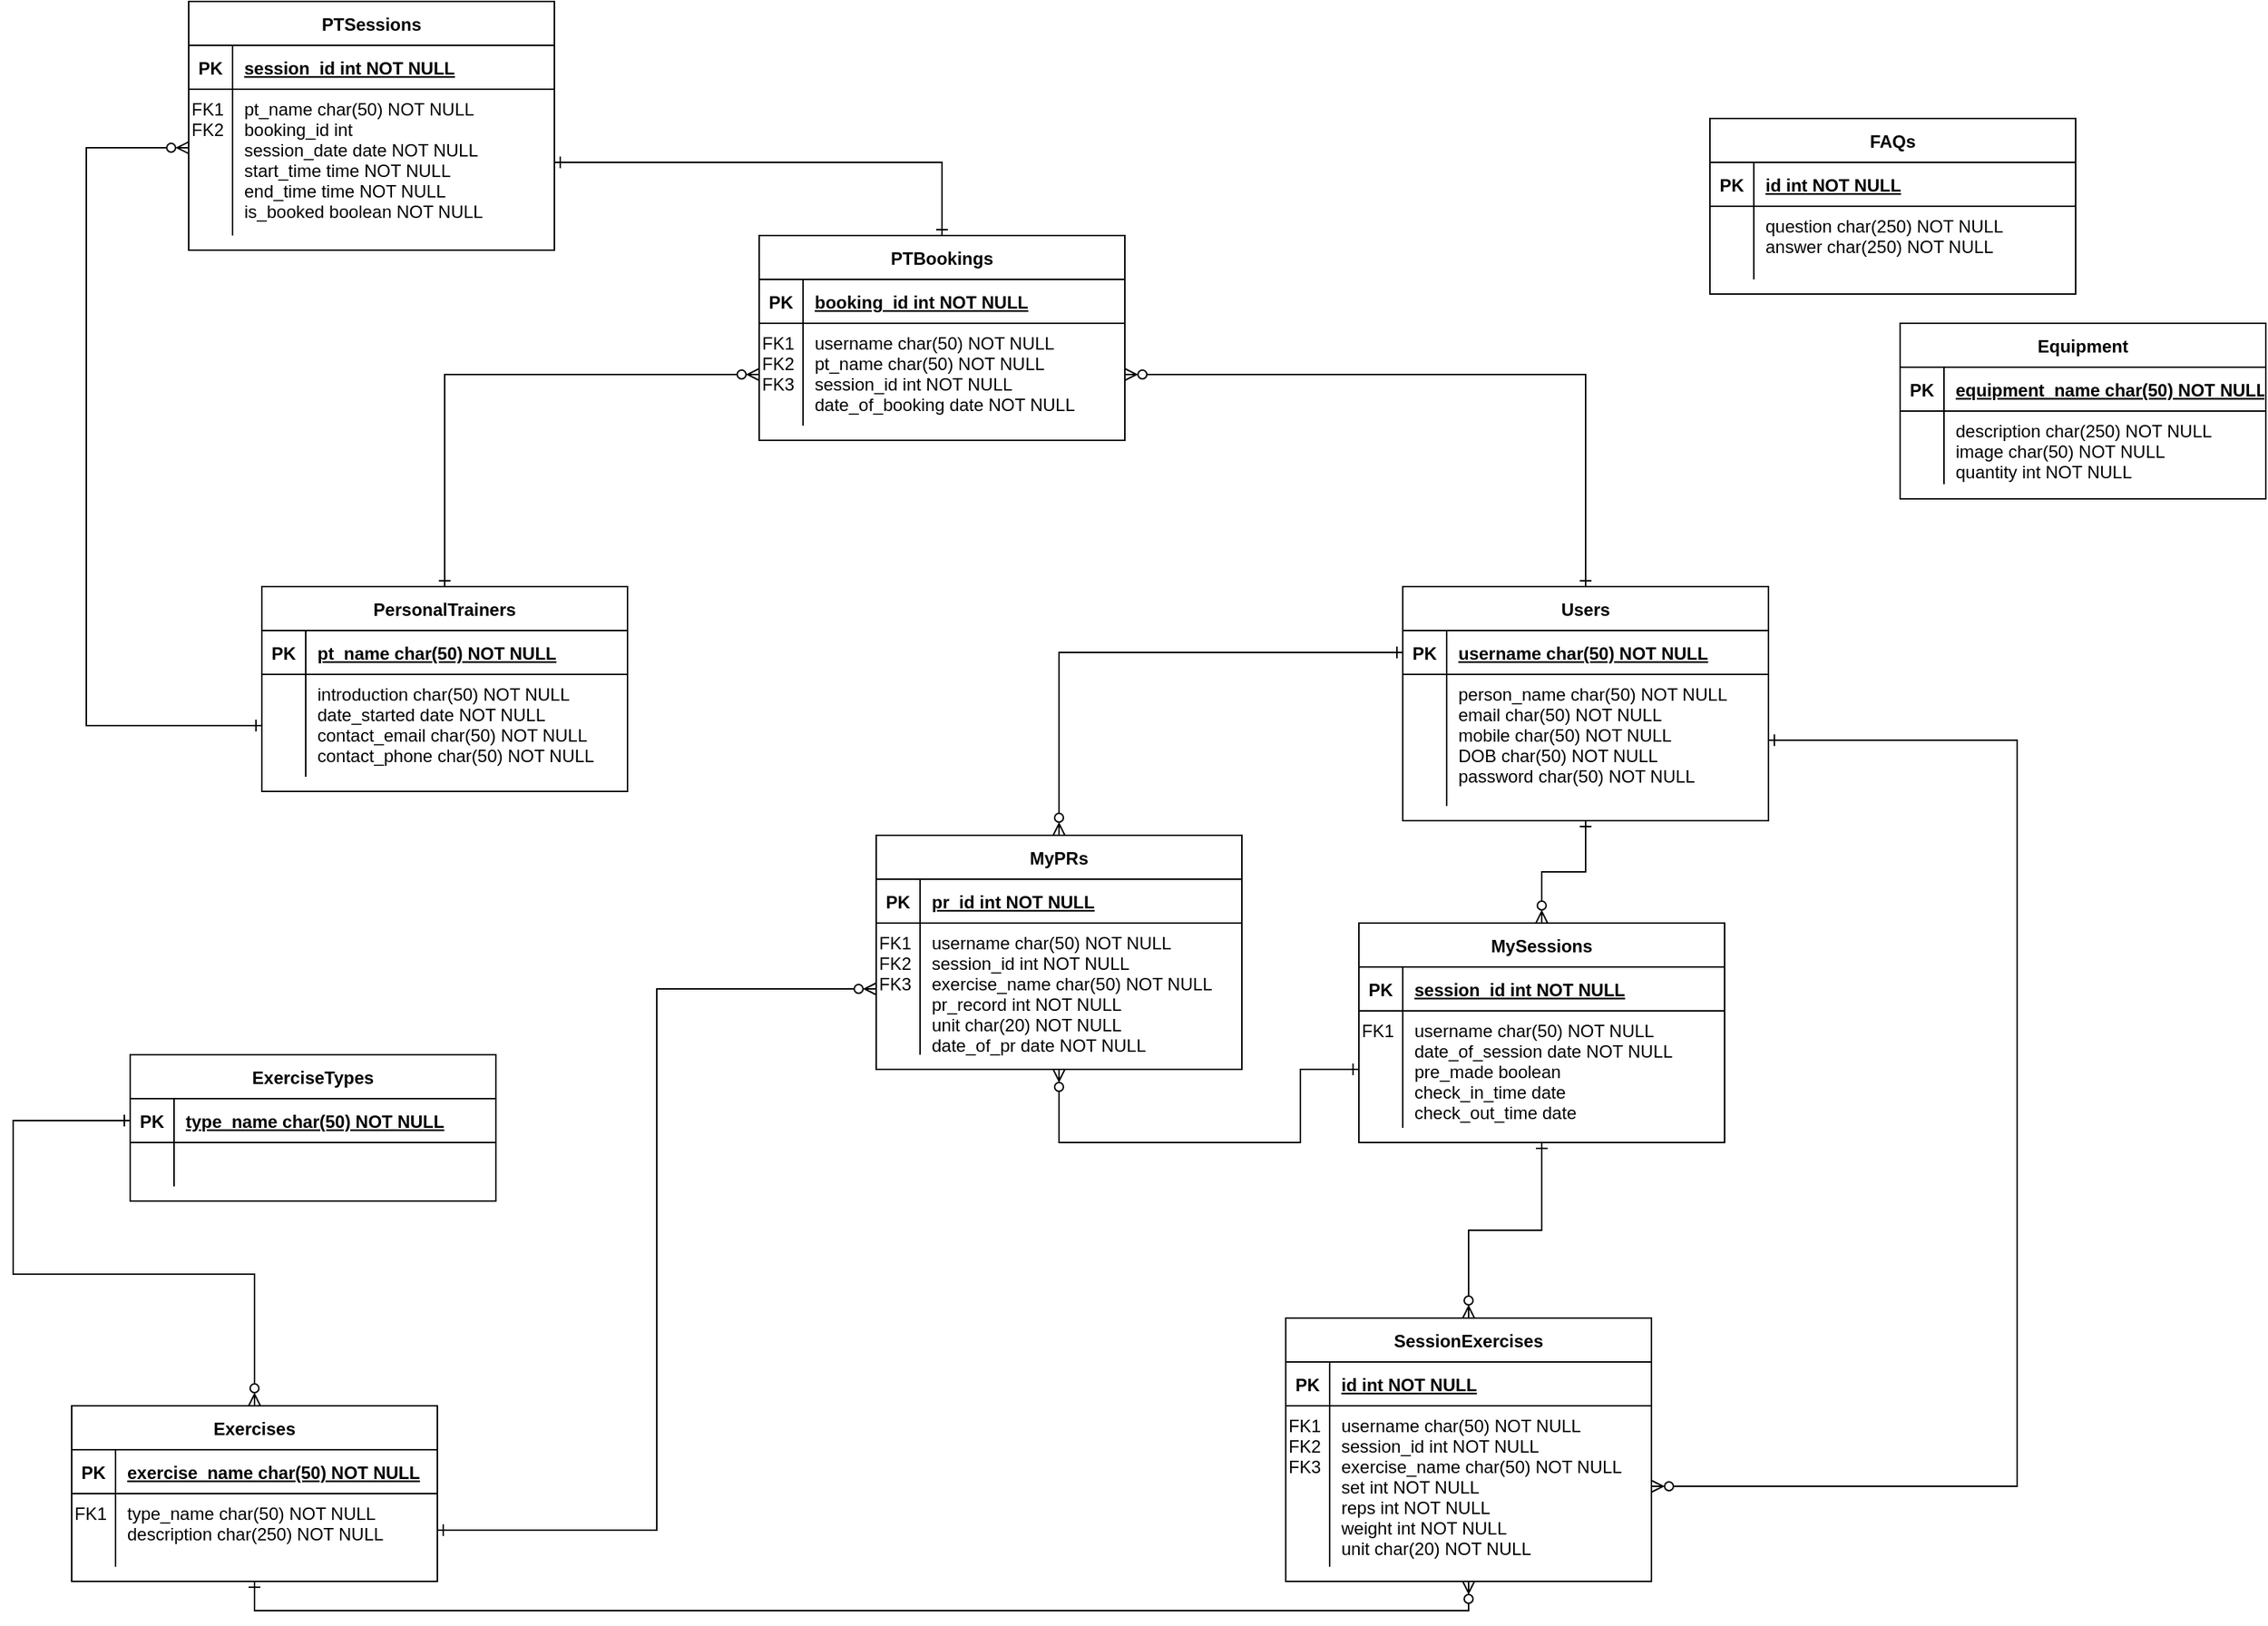 <mxfile version="26.0.5">
  <diagram id="R2lEEEUBdFMjLlhIrx00" name="Page-1">
    <mxGraphModel grid="1" page="1" gridSize="10" guides="1" tooltips="1" connect="1" arrows="1" fold="1" pageScale="1" pageWidth="850" pageHeight="1100" math="0" shadow="0" extFonts="Permanent Marker^https://fonts.googleapis.com/css?family=Permanent+Marker">
      <root>
        <mxCell id="0" />
        <mxCell id="1" parent="0" />
        <mxCell id="zjbEzwVxFKIBwIKn7iNR-12" style="edgeStyle=orthogonalEdgeStyle;rounded=0;orthogonalLoop=1;jettySize=auto;html=1;exitX=0.5;exitY=1;exitDx=0;exitDy=0;entryX=0.5;entryY=0;entryDx=0;entryDy=0;endArrow=ERzeroToMany;endFill=0;startArrow=ERone;startFill=0;" edge="1" parent="1" source="13KiY7-zO2xe9Bzda79Y-1" target="CzB2Bze7UuoLKR-E5kyX-8">
          <mxGeometry relative="1" as="geometry" />
        </mxCell>
        <mxCell id="zjbEzwVxFKIBwIKn7iNR-15" style="edgeStyle=orthogonalEdgeStyle;rounded=0;orthogonalLoop=1;jettySize=auto;html=1;exitX=0.5;exitY=0;exitDx=0;exitDy=0;entryX=1;entryY=0.5;entryDx=0;entryDy=0;endArrow=ERzeroToMany;endFill=0;startArrow=ERone;startFill=0;" edge="1" parent="1" source="13KiY7-zO2xe9Bzda79Y-1" target="CzB2Bze7UuoLKR-E5kyX-40">
          <mxGeometry relative="1" as="geometry" />
        </mxCell>
        <mxCell id="Qn2GkJ-0mZil_iH--iCT-11" style="edgeStyle=orthogonalEdgeStyle;rounded=0;orthogonalLoop=1;jettySize=auto;html=1;exitX=1;exitY=0.5;exitDx=0;exitDy=0;entryX=1;entryY=0.5;entryDx=0;entryDy=0;startArrow=ERone;startFill=0;endArrow=ERzeroToMany;endFill=0;" edge="1" parent="1" source="13KiY7-zO2xe9Bzda79Y-5" target="CzB2Bze7UuoLKR-E5kyX-19">
          <mxGeometry relative="1" as="geometry">
            <Array as="points">
              <mxPoint x="730" y="105" />
              <mxPoint x="730" y="615" />
            </Array>
          </mxGeometry>
        </mxCell>
        <mxCell id="13KiY7-zO2xe9Bzda79Y-1" value="Users" style="shape=table;startSize=30;container=1;collapsible=1;childLayout=tableLayout;fixedRows=1;rowLines=0;fontStyle=1;align=center;resizeLast=1;" vertex="1" parent="1">
          <mxGeometry x="310" width="250" height="160" as="geometry" />
        </mxCell>
        <mxCell id="13KiY7-zO2xe9Bzda79Y-2" value="" style="shape=partialRectangle;collapsible=0;dropTarget=0;pointerEvents=0;fillColor=none;points=[[0,0.5],[1,0.5]];portConstraint=eastwest;top=0;left=0;right=0;bottom=1;" vertex="1" parent="13KiY7-zO2xe9Bzda79Y-1">
          <mxGeometry y="30" width="250" height="30" as="geometry" />
        </mxCell>
        <mxCell id="13KiY7-zO2xe9Bzda79Y-3" value="PK" style="shape=partialRectangle;overflow=hidden;connectable=0;fillColor=none;top=0;left=0;bottom=0;right=0;fontStyle=1;" vertex="1" parent="13KiY7-zO2xe9Bzda79Y-2">
          <mxGeometry width="30" height="30" as="geometry">
            <mxRectangle width="30" height="30" as="alternateBounds" />
          </mxGeometry>
        </mxCell>
        <mxCell id="13KiY7-zO2xe9Bzda79Y-4" value="username char(50) NOT NULL" style="shape=partialRectangle;overflow=hidden;connectable=0;fillColor=none;top=0;left=0;bottom=0;right=0;align=left;spacingLeft=6;fontStyle=5;" vertex="1" parent="13KiY7-zO2xe9Bzda79Y-2">
          <mxGeometry x="30" width="220" height="30" as="geometry">
            <mxRectangle width="220" height="30" as="alternateBounds" />
          </mxGeometry>
        </mxCell>
        <mxCell id="13KiY7-zO2xe9Bzda79Y-5" value="" style="shape=partialRectangle;collapsible=0;dropTarget=0;pointerEvents=0;fillColor=none;points=[[0,0.5],[1,0.5]];portConstraint=eastwest;top=0;left=0;right=0;bottom=0;align=right;labelPosition=left;verticalLabelPosition=top;verticalAlign=bottom;textDirection=ltr;" vertex="1" parent="13KiY7-zO2xe9Bzda79Y-1">
          <mxGeometry y="60" width="250" height="90" as="geometry" />
        </mxCell>
        <mxCell id="13KiY7-zO2xe9Bzda79Y-6" value="" style="shape=partialRectangle;overflow=hidden;connectable=0;fillColor=none;top=0;left=0;bottom=0;right=0;" vertex="1" parent="13KiY7-zO2xe9Bzda79Y-5">
          <mxGeometry width="30" height="90" as="geometry">
            <mxRectangle width="30" height="90" as="alternateBounds" />
          </mxGeometry>
        </mxCell>
        <mxCell id="13KiY7-zO2xe9Bzda79Y-7" value="person_name char(50) NOT NULL&#xa;email char(50) NOT NULL&#xa;mobile char(50) NOT NULL&#xa;DOB char(50) NOT NULL&#xa;password char(50) NOT NULL" style="shape=partialRectangle;overflow=hidden;connectable=0;fillColor=none;top=0;left=0;bottom=0;right=0;align=left;spacingLeft=6;verticalAlign=top;" vertex="1" parent="13KiY7-zO2xe9Bzda79Y-5">
          <mxGeometry x="30" width="220" height="90" as="geometry">
            <mxRectangle width="220" height="90" as="alternateBounds" />
          </mxGeometry>
        </mxCell>
        <mxCell id="13KiY7-zO2xe9Bzda79Y-8" value="Equipment" style="shape=table;startSize=30;container=1;collapsible=1;childLayout=tableLayout;fixedRows=1;rowLines=0;fontStyle=1;align=center;resizeLast=1;" vertex="1" parent="1">
          <mxGeometry x="650" y="-180" width="250" height="120" as="geometry" />
        </mxCell>
        <mxCell id="13KiY7-zO2xe9Bzda79Y-9" value="" style="shape=partialRectangle;collapsible=0;dropTarget=0;pointerEvents=0;fillColor=none;points=[[0,0.5],[1,0.5]];portConstraint=eastwest;top=0;left=0;right=0;bottom=1;" vertex="1" parent="13KiY7-zO2xe9Bzda79Y-8">
          <mxGeometry y="30" width="250" height="30" as="geometry" />
        </mxCell>
        <mxCell id="13KiY7-zO2xe9Bzda79Y-10" value="PK" style="shape=partialRectangle;overflow=hidden;connectable=0;fillColor=none;top=0;left=0;bottom=0;right=0;fontStyle=1;" vertex="1" parent="13KiY7-zO2xe9Bzda79Y-9">
          <mxGeometry width="30" height="30" as="geometry">
            <mxRectangle width="30" height="30" as="alternateBounds" />
          </mxGeometry>
        </mxCell>
        <mxCell id="13KiY7-zO2xe9Bzda79Y-11" value="equipment_name char(50) NOT NULL" style="shape=partialRectangle;overflow=hidden;connectable=0;fillColor=none;top=0;left=0;bottom=0;right=0;align=left;spacingLeft=6;fontStyle=5;" vertex="1" parent="13KiY7-zO2xe9Bzda79Y-9">
          <mxGeometry x="30" width="220" height="30" as="geometry">
            <mxRectangle width="220" height="30" as="alternateBounds" />
          </mxGeometry>
        </mxCell>
        <mxCell id="13KiY7-zO2xe9Bzda79Y-12" value="" style="shape=partialRectangle;collapsible=0;dropTarget=0;pointerEvents=0;fillColor=none;points=[[0,0.5],[1,0.5]];portConstraint=eastwest;top=0;left=0;right=0;bottom=0;align=right;labelPosition=left;verticalLabelPosition=top;verticalAlign=bottom;textDirection=ltr;" vertex="1" parent="13KiY7-zO2xe9Bzda79Y-8">
          <mxGeometry y="60" width="250" height="50" as="geometry" />
        </mxCell>
        <mxCell id="13KiY7-zO2xe9Bzda79Y-13" value="" style="shape=partialRectangle;overflow=hidden;connectable=0;fillColor=none;top=0;left=0;bottom=0;right=0;" vertex="1" parent="13KiY7-zO2xe9Bzda79Y-12">
          <mxGeometry width="30" height="50" as="geometry">
            <mxRectangle width="30" height="50" as="alternateBounds" />
          </mxGeometry>
        </mxCell>
        <mxCell id="13KiY7-zO2xe9Bzda79Y-14" value="description char(250) NOT NULL&#xa;image char(50) NOT NULL&#xa;quantity int NOT NULL" style="shape=partialRectangle;overflow=hidden;connectable=0;fillColor=none;top=0;left=0;bottom=0;right=0;align=left;spacingLeft=6;verticalAlign=top;" vertex="1" parent="13KiY7-zO2xe9Bzda79Y-12">
          <mxGeometry x="30" width="220" height="50" as="geometry">
            <mxRectangle width="220" height="50" as="alternateBounds" />
          </mxGeometry>
        </mxCell>
        <mxCell id="zjbEzwVxFKIBwIKn7iNR-16" style="edgeStyle=orthogonalEdgeStyle;rounded=0;orthogonalLoop=1;jettySize=auto;html=1;exitX=0.5;exitY=0;exitDx=0;exitDy=0;entryX=0;entryY=0.5;entryDx=0;entryDy=0;endArrow=ERzeroToMany;endFill=0;startArrow=ERone;startFill=0;" edge="1" parent="1" source="13KiY7-zO2xe9Bzda79Y-15" target="CzB2Bze7UuoLKR-E5kyX-40">
          <mxGeometry relative="1" as="geometry" />
        </mxCell>
        <mxCell id="13KiY7-zO2xe9Bzda79Y-15" value="PersonalTrainers" style="shape=table;startSize=30;container=1;collapsible=1;childLayout=tableLayout;fixedRows=1;rowLines=0;fontStyle=1;align=center;resizeLast=1;" vertex="1" parent="1">
          <mxGeometry x="-470" width="250" height="140" as="geometry" />
        </mxCell>
        <mxCell id="13KiY7-zO2xe9Bzda79Y-16" value="" style="shape=partialRectangle;collapsible=0;dropTarget=0;pointerEvents=0;fillColor=none;points=[[0,0.5],[1,0.5]];portConstraint=eastwest;top=0;left=0;right=0;bottom=1;" vertex="1" parent="13KiY7-zO2xe9Bzda79Y-15">
          <mxGeometry y="30" width="250" height="30" as="geometry" />
        </mxCell>
        <mxCell id="13KiY7-zO2xe9Bzda79Y-17" value="PK" style="shape=partialRectangle;overflow=hidden;connectable=0;fillColor=none;top=0;left=0;bottom=0;right=0;fontStyle=1;" vertex="1" parent="13KiY7-zO2xe9Bzda79Y-16">
          <mxGeometry width="30" height="30" as="geometry">
            <mxRectangle width="30" height="30" as="alternateBounds" />
          </mxGeometry>
        </mxCell>
        <mxCell id="13KiY7-zO2xe9Bzda79Y-18" value="pt_name char(50) NOT NULL" style="shape=partialRectangle;overflow=hidden;connectable=0;fillColor=none;top=0;left=0;bottom=0;right=0;align=left;spacingLeft=6;fontStyle=5;" vertex="1" parent="13KiY7-zO2xe9Bzda79Y-16">
          <mxGeometry x="30" width="220" height="30" as="geometry">
            <mxRectangle width="220" height="30" as="alternateBounds" />
          </mxGeometry>
        </mxCell>
        <mxCell id="13KiY7-zO2xe9Bzda79Y-19" value="" style="shape=partialRectangle;collapsible=0;dropTarget=0;pointerEvents=0;fillColor=none;points=[[0,0.5],[1,0.5]];portConstraint=eastwest;top=0;left=0;right=0;bottom=0;align=right;labelPosition=left;verticalLabelPosition=top;verticalAlign=bottom;textDirection=ltr;" vertex="1" parent="13KiY7-zO2xe9Bzda79Y-15">
          <mxGeometry y="60" width="250" height="70" as="geometry" />
        </mxCell>
        <mxCell id="13KiY7-zO2xe9Bzda79Y-20" value="" style="shape=partialRectangle;overflow=hidden;connectable=0;fillColor=none;top=0;left=0;bottom=0;right=0;" vertex="1" parent="13KiY7-zO2xe9Bzda79Y-19">
          <mxGeometry width="30" height="70" as="geometry">
            <mxRectangle width="30" height="70" as="alternateBounds" />
          </mxGeometry>
        </mxCell>
        <mxCell id="13KiY7-zO2xe9Bzda79Y-21" value="introduction char(50) NOT NULL&#xa;date_started date NOT NULL&#xa;contact_email char(50) NOT NULL&#xa;contact_phone char(50) NOT NULL" style="shape=partialRectangle;overflow=hidden;connectable=0;fillColor=none;top=0;left=0;bottom=0;right=0;align=left;spacingLeft=6;verticalAlign=top;" vertex="1" parent="13KiY7-zO2xe9Bzda79Y-19">
          <mxGeometry x="30" width="220" height="70" as="geometry">
            <mxRectangle width="220" height="70" as="alternateBounds" />
          </mxGeometry>
        </mxCell>
        <mxCell id="CzB2Bze7UuoLKR-E5kyX-1" value="MyPRs" style="shape=table;startSize=30;container=1;collapsible=1;childLayout=tableLayout;fixedRows=1;rowLines=0;fontStyle=1;align=center;resizeLast=1;" vertex="1" parent="1">
          <mxGeometry x="-50" y="170" width="250" height="160" as="geometry" />
        </mxCell>
        <mxCell id="CzB2Bze7UuoLKR-E5kyX-2" value="" style="shape=partialRectangle;collapsible=0;dropTarget=0;pointerEvents=0;fillColor=none;points=[[0,0.5],[1,0.5]];portConstraint=eastwest;top=0;left=0;right=0;bottom=1;" vertex="1" parent="CzB2Bze7UuoLKR-E5kyX-1">
          <mxGeometry y="30" width="250" height="30" as="geometry" />
        </mxCell>
        <mxCell id="CzB2Bze7UuoLKR-E5kyX-3" value="PK" style="shape=partialRectangle;overflow=hidden;connectable=0;fillColor=none;top=0;left=0;bottom=0;right=0;fontStyle=1;" vertex="1" parent="CzB2Bze7UuoLKR-E5kyX-2">
          <mxGeometry width="30" height="30" as="geometry">
            <mxRectangle width="30" height="30" as="alternateBounds" />
          </mxGeometry>
        </mxCell>
        <mxCell id="CzB2Bze7UuoLKR-E5kyX-4" value="pr_id int NOT NULL" style="shape=partialRectangle;overflow=hidden;connectable=0;fillColor=none;top=0;left=0;bottom=0;right=0;align=left;spacingLeft=6;fontStyle=5;" vertex="1" parent="CzB2Bze7UuoLKR-E5kyX-2">
          <mxGeometry x="30" width="220" height="30" as="geometry">
            <mxRectangle width="220" height="30" as="alternateBounds" />
          </mxGeometry>
        </mxCell>
        <mxCell id="CzB2Bze7UuoLKR-E5kyX-5" value="" style="shape=partialRectangle;collapsible=0;dropTarget=0;pointerEvents=0;fillColor=none;points=[[0,0.5],[1,0.5]];portConstraint=eastwest;top=0;left=0;right=0;bottom=0;align=right;labelPosition=left;verticalLabelPosition=top;verticalAlign=bottom;textDirection=ltr;" vertex="1" parent="CzB2Bze7UuoLKR-E5kyX-1">
          <mxGeometry y="60" width="250" height="90" as="geometry" />
        </mxCell>
        <mxCell id="CzB2Bze7UuoLKR-E5kyX-6" value="FK1&#xa;FK2&#xa;FK3" style="shape=partialRectangle;overflow=hidden;connectable=0;fillColor=none;top=0;left=0;bottom=0;right=0;verticalAlign=top;align=left;" vertex="1" parent="CzB2Bze7UuoLKR-E5kyX-5">
          <mxGeometry width="30" height="90" as="geometry">
            <mxRectangle width="30" height="90" as="alternateBounds" />
          </mxGeometry>
        </mxCell>
        <mxCell id="CzB2Bze7UuoLKR-E5kyX-7" value="username char(50) NOT NULL&#xa;session_id int NOT NULL&#xa;exercise_name char(50) NOT NULL&#xa;pr_record int NOT NULL&#xa;unit char(20) NOT NULL&#xa;date_of_pr date NOT NULL" style="shape=partialRectangle;overflow=hidden;connectable=0;fillColor=none;top=0;left=0;bottom=0;right=0;align=left;spacingLeft=6;verticalAlign=top;" vertex="1" parent="CzB2Bze7UuoLKR-E5kyX-5">
          <mxGeometry x="30" width="220" height="90" as="geometry">
            <mxRectangle width="220" height="90" as="alternateBounds" />
          </mxGeometry>
        </mxCell>
        <mxCell id="zjbEzwVxFKIBwIKn7iNR-13" style="edgeStyle=orthogonalEdgeStyle;rounded=0;orthogonalLoop=1;jettySize=auto;html=1;exitX=0.5;exitY=1;exitDx=0;exitDy=0;entryX=0.5;entryY=0;entryDx=0;entryDy=0;endArrow=ERzeroToMany;endFill=0;startArrow=ERone;startFill=0;" edge="1" parent="1" source="CzB2Bze7UuoLKR-E5kyX-8" target="CzB2Bze7UuoLKR-E5kyX-15">
          <mxGeometry relative="1" as="geometry" />
        </mxCell>
        <mxCell id="CzB2Bze7UuoLKR-E5kyX-8" value="MySessions" style="shape=table;startSize=30;container=1;collapsible=1;childLayout=tableLayout;fixedRows=1;rowLines=0;fontStyle=1;align=center;resizeLast=1;" vertex="1" parent="1">
          <mxGeometry x="280" y="230" width="250" height="150" as="geometry" />
        </mxCell>
        <mxCell id="CzB2Bze7UuoLKR-E5kyX-9" value="" style="shape=partialRectangle;collapsible=0;dropTarget=0;pointerEvents=0;fillColor=none;points=[[0,0.5],[1,0.5]];portConstraint=eastwest;top=0;left=0;right=0;bottom=1;" vertex="1" parent="CzB2Bze7UuoLKR-E5kyX-8">
          <mxGeometry y="30" width="250" height="30" as="geometry" />
        </mxCell>
        <mxCell id="CzB2Bze7UuoLKR-E5kyX-10" value="PK" style="shape=partialRectangle;overflow=hidden;connectable=0;fillColor=none;top=0;left=0;bottom=0;right=0;fontStyle=1;" vertex="1" parent="CzB2Bze7UuoLKR-E5kyX-9">
          <mxGeometry width="30" height="30" as="geometry">
            <mxRectangle width="30" height="30" as="alternateBounds" />
          </mxGeometry>
        </mxCell>
        <mxCell id="CzB2Bze7UuoLKR-E5kyX-11" value="session_id int NOT NULL" style="shape=partialRectangle;overflow=hidden;connectable=0;fillColor=none;top=0;left=0;bottom=0;right=0;align=left;spacingLeft=6;fontStyle=5;" vertex="1" parent="CzB2Bze7UuoLKR-E5kyX-9">
          <mxGeometry x="30" width="220" height="30" as="geometry">
            <mxRectangle width="220" height="30" as="alternateBounds" />
          </mxGeometry>
        </mxCell>
        <mxCell id="CzB2Bze7UuoLKR-E5kyX-12" value="" style="shape=partialRectangle;collapsible=0;dropTarget=0;pointerEvents=0;fillColor=none;points=[[0,0.5],[1,0.5]];portConstraint=eastwest;top=0;left=0;right=0;bottom=0;align=right;labelPosition=left;verticalLabelPosition=top;verticalAlign=bottom;textDirection=ltr;" vertex="1" parent="CzB2Bze7UuoLKR-E5kyX-8">
          <mxGeometry y="60" width="250" height="80" as="geometry" />
        </mxCell>
        <mxCell id="CzB2Bze7UuoLKR-E5kyX-13" value="FK1" style="shape=partialRectangle;overflow=hidden;connectable=0;fillColor=none;top=0;left=0;bottom=0;right=0;verticalAlign=top;align=left;" vertex="1" parent="CzB2Bze7UuoLKR-E5kyX-12">
          <mxGeometry width="30" height="80" as="geometry">
            <mxRectangle width="30" height="80" as="alternateBounds" />
          </mxGeometry>
        </mxCell>
        <mxCell id="CzB2Bze7UuoLKR-E5kyX-14" value="username char(50) NOT NULL&#xa;date_of_session date NOT NULL&#xa;pre_made boolean&#xa;check_in_time date&#xa;check_out_time date" style="shape=partialRectangle;overflow=hidden;connectable=0;fillColor=none;top=0;left=0;bottom=0;right=0;align=left;spacingLeft=6;verticalAlign=top;" vertex="1" parent="CzB2Bze7UuoLKR-E5kyX-12">
          <mxGeometry x="30" width="220" height="80" as="geometry">
            <mxRectangle width="220" height="80" as="alternateBounds" />
          </mxGeometry>
        </mxCell>
        <mxCell id="CzB2Bze7UuoLKR-E5kyX-15" value="SessionExercises" style="shape=table;startSize=30;container=1;collapsible=1;childLayout=tableLayout;fixedRows=1;rowLines=0;fontStyle=1;align=center;resizeLast=1;" vertex="1" parent="1">
          <mxGeometry x="230" y="500" width="250" height="180" as="geometry" />
        </mxCell>
        <mxCell id="CzB2Bze7UuoLKR-E5kyX-16" value="" style="shape=partialRectangle;collapsible=0;dropTarget=0;pointerEvents=0;fillColor=none;points=[[0,0.5],[1,0.5]];portConstraint=eastwest;top=0;left=0;right=0;bottom=1;" vertex="1" parent="CzB2Bze7UuoLKR-E5kyX-15">
          <mxGeometry y="30" width="250" height="30" as="geometry" />
        </mxCell>
        <mxCell id="CzB2Bze7UuoLKR-E5kyX-17" value="PK" style="shape=partialRectangle;overflow=hidden;connectable=0;fillColor=none;top=0;left=0;bottom=0;right=0;fontStyle=1;" vertex="1" parent="CzB2Bze7UuoLKR-E5kyX-16">
          <mxGeometry width="30" height="30" as="geometry">
            <mxRectangle width="30" height="30" as="alternateBounds" />
          </mxGeometry>
        </mxCell>
        <mxCell id="CzB2Bze7UuoLKR-E5kyX-18" value="id int NOT NULL" style="shape=partialRectangle;overflow=hidden;connectable=0;fillColor=none;top=0;left=0;bottom=0;right=0;align=left;spacingLeft=6;fontStyle=5;" vertex="1" parent="CzB2Bze7UuoLKR-E5kyX-16">
          <mxGeometry x="30" width="220" height="30" as="geometry">
            <mxRectangle width="220" height="30" as="alternateBounds" />
          </mxGeometry>
        </mxCell>
        <mxCell id="CzB2Bze7UuoLKR-E5kyX-19" value="" style="shape=partialRectangle;collapsible=0;dropTarget=0;pointerEvents=0;fillColor=none;points=[[0,0.5],[1,0.5]];portConstraint=eastwest;top=0;left=0;right=0;bottom=0;align=right;labelPosition=left;verticalLabelPosition=top;verticalAlign=bottom;textDirection=ltr;" vertex="1" parent="CzB2Bze7UuoLKR-E5kyX-15">
          <mxGeometry y="60" width="250" height="110" as="geometry" />
        </mxCell>
        <mxCell id="CzB2Bze7UuoLKR-E5kyX-20" value="FK1&#xa;FK2&#xa;FK3" style="shape=partialRectangle;overflow=hidden;connectable=0;fillColor=none;top=0;left=0;bottom=0;right=0;verticalAlign=top;align=left;" vertex="1" parent="CzB2Bze7UuoLKR-E5kyX-19">
          <mxGeometry width="30" height="110" as="geometry">
            <mxRectangle width="30" height="110" as="alternateBounds" />
          </mxGeometry>
        </mxCell>
        <mxCell id="CzB2Bze7UuoLKR-E5kyX-21" value="username char(50) NOT NULL&#xa;session_id int NOT NULL&#xa;exercise_name char(50) NOT NULL&#xa;set int NOT NULL&#xa;reps int NOT NULL&#xa;weight int NOT NULL&#xa;unit char(20) NOT NULL" style="shape=partialRectangle;overflow=hidden;connectable=0;fillColor=none;top=0;left=0;bottom=0;right=0;align=left;spacingLeft=6;verticalAlign=top;" vertex="1" parent="CzB2Bze7UuoLKR-E5kyX-19">
          <mxGeometry x="30" width="220" height="110" as="geometry">
            <mxRectangle width="220" height="110" as="alternateBounds" />
          </mxGeometry>
        </mxCell>
        <mxCell id="Qn2GkJ-0mZil_iH--iCT-12" style="edgeStyle=orthogonalEdgeStyle;rounded=0;orthogonalLoop=1;jettySize=auto;html=1;exitX=0.5;exitY=1;exitDx=0;exitDy=0;entryX=0.5;entryY=1;entryDx=0;entryDy=0;startArrow=ERone;startFill=0;endArrow=ERzeroToMany;endFill=0;" edge="1" parent="1" source="CzB2Bze7UuoLKR-E5kyX-22" target="CzB2Bze7UuoLKR-E5kyX-15">
          <mxGeometry relative="1" as="geometry" />
        </mxCell>
        <mxCell id="CzB2Bze7UuoLKR-E5kyX-22" value="Exercises" style="shape=table;startSize=30;container=1;collapsible=1;childLayout=tableLayout;fixedRows=1;rowLines=0;fontStyle=1;align=center;resizeLast=1;" vertex="1" parent="1">
          <mxGeometry x="-600" y="560" width="250" height="120" as="geometry" />
        </mxCell>
        <mxCell id="CzB2Bze7UuoLKR-E5kyX-23" value="" style="shape=partialRectangle;collapsible=0;dropTarget=0;pointerEvents=0;fillColor=none;points=[[0,0.5],[1,0.5]];portConstraint=eastwest;top=0;left=0;right=0;bottom=1;" vertex="1" parent="CzB2Bze7UuoLKR-E5kyX-22">
          <mxGeometry y="30" width="250" height="30" as="geometry" />
        </mxCell>
        <mxCell id="CzB2Bze7UuoLKR-E5kyX-24" value="PK" style="shape=partialRectangle;overflow=hidden;connectable=0;fillColor=none;top=0;left=0;bottom=0;right=0;fontStyle=1;" vertex="1" parent="CzB2Bze7UuoLKR-E5kyX-23">
          <mxGeometry width="30" height="30" as="geometry">
            <mxRectangle width="30" height="30" as="alternateBounds" />
          </mxGeometry>
        </mxCell>
        <mxCell id="CzB2Bze7UuoLKR-E5kyX-25" value="exercise_name char(50) NOT NULL" style="shape=partialRectangle;overflow=hidden;connectable=0;fillColor=none;top=0;left=0;bottom=0;right=0;align=left;spacingLeft=6;fontStyle=5;" vertex="1" parent="CzB2Bze7UuoLKR-E5kyX-23">
          <mxGeometry x="30" width="220" height="30" as="geometry">
            <mxRectangle width="220" height="30" as="alternateBounds" />
          </mxGeometry>
        </mxCell>
        <mxCell id="CzB2Bze7UuoLKR-E5kyX-26" value="" style="shape=partialRectangle;collapsible=0;dropTarget=0;pointerEvents=0;fillColor=none;points=[[0,0.5],[1,0.5]];portConstraint=eastwest;top=0;left=0;right=0;bottom=0;align=right;labelPosition=left;verticalLabelPosition=top;verticalAlign=bottom;textDirection=ltr;" vertex="1" parent="CzB2Bze7UuoLKR-E5kyX-22">
          <mxGeometry y="60" width="250" height="50" as="geometry" />
        </mxCell>
        <mxCell id="CzB2Bze7UuoLKR-E5kyX-27" value="FK1" style="shape=partialRectangle;overflow=hidden;connectable=0;fillColor=none;top=0;left=0;bottom=0;right=0;verticalAlign=top;align=left;" vertex="1" parent="CzB2Bze7UuoLKR-E5kyX-26">
          <mxGeometry width="30" height="50" as="geometry">
            <mxRectangle width="30" height="50" as="alternateBounds" />
          </mxGeometry>
        </mxCell>
        <mxCell id="CzB2Bze7UuoLKR-E5kyX-28" value="type_name char(50) NOT NULL&#xa;description char(250) NOT NULL" style="shape=partialRectangle;overflow=hidden;connectable=0;fillColor=none;top=0;left=0;bottom=0;right=0;align=left;spacingLeft=6;verticalAlign=top;" vertex="1" parent="CzB2Bze7UuoLKR-E5kyX-26">
          <mxGeometry x="30" width="220" height="50" as="geometry">
            <mxRectangle width="220" height="50" as="alternateBounds" />
          </mxGeometry>
        </mxCell>
        <mxCell id="CzB2Bze7UuoLKR-E5kyX-29" value="ExerciseTypes" style="shape=table;startSize=30;container=1;collapsible=1;childLayout=tableLayout;fixedRows=1;rowLines=0;fontStyle=1;align=center;resizeLast=1;" vertex="1" parent="1">
          <mxGeometry x="-560" y="320" width="250" height="100" as="geometry" />
        </mxCell>
        <mxCell id="CzB2Bze7UuoLKR-E5kyX-30" value="" style="shape=partialRectangle;collapsible=0;dropTarget=0;pointerEvents=0;fillColor=none;points=[[0,0.5],[1,0.5]];portConstraint=eastwest;top=0;left=0;right=0;bottom=1;" vertex="1" parent="CzB2Bze7UuoLKR-E5kyX-29">
          <mxGeometry y="30" width="250" height="30" as="geometry" />
        </mxCell>
        <mxCell id="CzB2Bze7UuoLKR-E5kyX-31" value="PK" style="shape=partialRectangle;overflow=hidden;connectable=0;fillColor=none;top=0;left=0;bottom=0;right=0;fontStyle=1;" vertex="1" parent="CzB2Bze7UuoLKR-E5kyX-30">
          <mxGeometry width="30" height="30" as="geometry">
            <mxRectangle width="30" height="30" as="alternateBounds" />
          </mxGeometry>
        </mxCell>
        <mxCell id="CzB2Bze7UuoLKR-E5kyX-32" value="type_name char(50) NOT NULL" style="shape=partialRectangle;overflow=hidden;connectable=0;fillColor=none;top=0;left=0;bottom=0;right=0;align=left;spacingLeft=6;fontStyle=5;" vertex="1" parent="CzB2Bze7UuoLKR-E5kyX-30">
          <mxGeometry x="30" width="220" height="30" as="geometry">
            <mxRectangle width="220" height="30" as="alternateBounds" />
          </mxGeometry>
        </mxCell>
        <mxCell id="CzB2Bze7UuoLKR-E5kyX-33" value="" style="shape=partialRectangle;collapsible=0;dropTarget=0;pointerEvents=0;fillColor=none;points=[[0,0.5],[1,0.5]];portConstraint=eastwest;top=0;left=0;right=0;bottom=0;align=right;labelPosition=left;verticalLabelPosition=top;verticalAlign=bottom;textDirection=ltr;" vertex="1" parent="CzB2Bze7UuoLKR-E5kyX-29">
          <mxGeometry y="60" width="250" height="30" as="geometry" />
        </mxCell>
        <mxCell id="CzB2Bze7UuoLKR-E5kyX-34" value="" style="shape=partialRectangle;overflow=hidden;connectable=0;fillColor=none;top=0;left=0;bottom=0;right=0;" vertex="1" parent="CzB2Bze7UuoLKR-E5kyX-33">
          <mxGeometry width="30" height="30" as="geometry">
            <mxRectangle width="30" height="30" as="alternateBounds" />
          </mxGeometry>
        </mxCell>
        <mxCell id="CzB2Bze7UuoLKR-E5kyX-35" value="" style="shape=partialRectangle;overflow=hidden;connectable=0;fillColor=none;top=0;left=0;bottom=0;right=0;align=left;spacingLeft=6;verticalAlign=top;" vertex="1" parent="CzB2Bze7UuoLKR-E5kyX-33">
          <mxGeometry x="30" width="220" height="30" as="geometry">
            <mxRectangle width="220" height="30" as="alternateBounds" />
          </mxGeometry>
        </mxCell>
        <mxCell id="CzB2Bze7UuoLKR-E5kyX-36" value="PTBookings" style="shape=table;startSize=30;container=1;collapsible=1;childLayout=tableLayout;fixedRows=1;rowLines=0;fontStyle=1;align=center;resizeLast=1;" vertex="1" parent="1">
          <mxGeometry x="-130" y="-240" width="250" height="140" as="geometry" />
        </mxCell>
        <mxCell id="CzB2Bze7UuoLKR-E5kyX-37" value="" style="shape=partialRectangle;collapsible=0;dropTarget=0;pointerEvents=0;fillColor=none;points=[[0,0.5],[1,0.5]];portConstraint=eastwest;top=0;left=0;right=0;bottom=1;" vertex="1" parent="CzB2Bze7UuoLKR-E5kyX-36">
          <mxGeometry y="30" width="250" height="30" as="geometry" />
        </mxCell>
        <mxCell id="CzB2Bze7UuoLKR-E5kyX-38" value="PK" style="shape=partialRectangle;overflow=hidden;connectable=0;fillColor=none;top=0;left=0;bottom=0;right=0;fontStyle=1;" vertex="1" parent="CzB2Bze7UuoLKR-E5kyX-37">
          <mxGeometry width="30" height="30" as="geometry">
            <mxRectangle width="30" height="30" as="alternateBounds" />
          </mxGeometry>
        </mxCell>
        <mxCell id="CzB2Bze7UuoLKR-E5kyX-39" value="booking_id int NOT NULL" style="shape=partialRectangle;overflow=hidden;connectable=0;fillColor=none;top=0;left=0;bottom=0;right=0;align=left;spacingLeft=6;fontStyle=5;" vertex="1" parent="CzB2Bze7UuoLKR-E5kyX-37">
          <mxGeometry x="30" width="220" height="30" as="geometry">
            <mxRectangle width="220" height="30" as="alternateBounds" />
          </mxGeometry>
        </mxCell>
        <mxCell id="CzB2Bze7UuoLKR-E5kyX-40" value="" style="shape=partialRectangle;collapsible=0;dropTarget=0;pointerEvents=0;fillColor=none;points=[[0,0.5],[1,0.5]];portConstraint=eastwest;top=0;left=0;right=0;bottom=0;align=right;labelPosition=left;verticalLabelPosition=top;verticalAlign=bottom;textDirection=ltr;" vertex="1" parent="CzB2Bze7UuoLKR-E5kyX-36">
          <mxGeometry y="60" width="250" height="70" as="geometry" />
        </mxCell>
        <mxCell id="CzB2Bze7UuoLKR-E5kyX-41" value="FK1&#xa;FK2&#xa;FK3" style="shape=partialRectangle;overflow=hidden;connectable=0;fillColor=none;top=0;left=0;bottom=0;right=0;verticalAlign=top;align=left;" vertex="1" parent="CzB2Bze7UuoLKR-E5kyX-40">
          <mxGeometry width="30" height="70" as="geometry">
            <mxRectangle width="30" height="70" as="alternateBounds" />
          </mxGeometry>
        </mxCell>
        <mxCell id="CzB2Bze7UuoLKR-E5kyX-42" value="username char(50) NOT NULL&#xa;pt_name char(50) NOT NULL&#xa;session_id int NOT NULL&#xa;date_of_booking date NOT NULL" style="shape=partialRectangle;overflow=hidden;connectable=0;fillColor=none;top=0;left=0;bottom=0;right=0;align=left;spacingLeft=6;verticalAlign=top;" vertex="1" parent="CzB2Bze7UuoLKR-E5kyX-40">
          <mxGeometry x="30" width="220" height="70" as="geometry">
            <mxRectangle width="220" height="70" as="alternateBounds" />
          </mxGeometry>
        </mxCell>
        <mxCell id="zjbEzwVxFKIBwIKn7iNR-1" value="FAQs" style="shape=table;startSize=30;container=1;collapsible=1;childLayout=tableLayout;fixedRows=1;rowLines=0;fontStyle=1;align=center;resizeLast=1;" vertex="1" parent="1">
          <mxGeometry x="520" y="-320" width="250" height="120" as="geometry" />
        </mxCell>
        <mxCell id="zjbEzwVxFKIBwIKn7iNR-2" value="" style="shape=partialRectangle;collapsible=0;dropTarget=0;pointerEvents=0;fillColor=none;points=[[0,0.5],[1,0.5]];portConstraint=eastwest;top=0;left=0;right=0;bottom=1;" vertex="1" parent="zjbEzwVxFKIBwIKn7iNR-1">
          <mxGeometry y="30" width="250" height="30" as="geometry" />
        </mxCell>
        <mxCell id="zjbEzwVxFKIBwIKn7iNR-3" value="PK" style="shape=partialRectangle;overflow=hidden;connectable=0;fillColor=none;top=0;left=0;bottom=0;right=0;fontStyle=1;" vertex="1" parent="zjbEzwVxFKIBwIKn7iNR-2">
          <mxGeometry width="30" height="30" as="geometry">
            <mxRectangle width="30" height="30" as="alternateBounds" />
          </mxGeometry>
        </mxCell>
        <mxCell id="zjbEzwVxFKIBwIKn7iNR-4" value="id int NOT NULL" style="shape=partialRectangle;overflow=hidden;connectable=0;fillColor=none;top=0;left=0;bottom=0;right=0;align=left;spacingLeft=6;fontStyle=5;" vertex="1" parent="zjbEzwVxFKIBwIKn7iNR-2">
          <mxGeometry x="30" width="220" height="30" as="geometry">
            <mxRectangle width="220" height="30" as="alternateBounds" />
          </mxGeometry>
        </mxCell>
        <mxCell id="zjbEzwVxFKIBwIKn7iNR-5" value="" style="shape=partialRectangle;collapsible=0;dropTarget=0;pointerEvents=0;fillColor=none;points=[[0,0.5],[1,0.5]];portConstraint=eastwest;top=0;left=0;right=0;bottom=0;align=right;labelPosition=left;verticalLabelPosition=top;verticalAlign=bottom;textDirection=ltr;" vertex="1" parent="zjbEzwVxFKIBwIKn7iNR-1">
          <mxGeometry y="60" width="250" height="50" as="geometry" />
        </mxCell>
        <mxCell id="zjbEzwVxFKIBwIKn7iNR-6" value="" style="shape=partialRectangle;overflow=hidden;connectable=0;fillColor=none;top=0;left=0;bottom=0;right=0;" vertex="1" parent="zjbEzwVxFKIBwIKn7iNR-5">
          <mxGeometry width="30" height="50" as="geometry">
            <mxRectangle width="30" height="50" as="alternateBounds" />
          </mxGeometry>
        </mxCell>
        <mxCell id="zjbEzwVxFKIBwIKn7iNR-7" value="question char(250) NOT NULL&#xa;answer char(250) NOT NULL" style="shape=partialRectangle;overflow=hidden;connectable=0;fillColor=none;top=0;left=0;bottom=0;right=0;align=left;spacingLeft=6;verticalAlign=top;" vertex="1" parent="zjbEzwVxFKIBwIKn7iNR-5">
          <mxGeometry x="30" width="220" height="50" as="geometry">
            <mxRectangle width="220" height="50" as="alternateBounds" />
          </mxGeometry>
        </mxCell>
        <mxCell id="zjbEzwVxFKIBwIKn7iNR-11" style="edgeStyle=orthogonalEdgeStyle;rounded=0;orthogonalLoop=1;jettySize=auto;html=1;exitX=0;exitY=0.5;exitDx=0;exitDy=0;entryX=0.5;entryY=0;entryDx=0;entryDy=0;endArrow=ERzeroToMany;endFill=0;startArrow=ERone;startFill=0;" edge="1" parent="1" source="13KiY7-zO2xe9Bzda79Y-2" target="CzB2Bze7UuoLKR-E5kyX-1">
          <mxGeometry relative="1" as="geometry" />
        </mxCell>
        <mxCell id="zjbEzwVxFKIBwIKn7iNR-14" style="edgeStyle=orthogonalEdgeStyle;rounded=0;orthogonalLoop=1;jettySize=auto;html=1;exitX=0;exitY=0.5;exitDx=0;exitDy=0;entryX=0.5;entryY=0;entryDx=0;entryDy=0;endArrow=ERzeroToMany;endFill=0;startArrow=ERone;startFill=0;" edge="1" parent="1" source="CzB2Bze7UuoLKR-E5kyX-30" target="CzB2Bze7UuoLKR-E5kyX-22">
          <mxGeometry relative="1" as="geometry">
            <Array as="points">
              <mxPoint x="-640" y="365" />
              <mxPoint x="-640" y="470" />
              <mxPoint x="-475" y="470" />
            </Array>
          </mxGeometry>
        </mxCell>
        <mxCell id="Qn2GkJ-0mZil_iH--iCT-1" value="PTSessions" style="shape=table;startSize=30;container=1;collapsible=1;childLayout=tableLayout;fixedRows=1;rowLines=0;fontStyle=1;align=center;resizeLast=1;" vertex="1" parent="1">
          <mxGeometry x="-520" y="-400" width="250" height="170" as="geometry" />
        </mxCell>
        <mxCell id="Qn2GkJ-0mZil_iH--iCT-2" value="" style="shape=partialRectangle;collapsible=0;dropTarget=0;pointerEvents=0;fillColor=none;points=[[0,0.5],[1,0.5]];portConstraint=eastwest;top=0;left=0;right=0;bottom=1;" vertex="1" parent="Qn2GkJ-0mZil_iH--iCT-1">
          <mxGeometry y="30" width="250" height="30" as="geometry" />
        </mxCell>
        <mxCell id="Qn2GkJ-0mZil_iH--iCT-3" value="PK" style="shape=partialRectangle;overflow=hidden;connectable=0;fillColor=none;top=0;left=0;bottom=0;right=0;fontStyle=1;" vertex="1" parent="Qn2GkJ-0mZil_iH--iCT-2">
          <mxGeometry width="30" height="30" as="geometry">
            <mxRectangle width="30" height="30" as="alternateBounds" />
          </mxGeometry>
        </mxCell>
        <mxCell id="Qn2GkJ-0mZil_iH--iCT-4" value="session_id int NOT NULL" style="shape=partialRectangle;overflow=hidden;connectable=0;fillColor=none;top=0;left=0;bottom=0;right=0;align=left;spacingLeft=6;fontStyle=5;" vertex="1" parent="Qn2GkJ-0mZil_iH--iCT-2">
          <mxGeometry x="30" width="220" height="30" as="geometry">
            <mxRectangle width="220" height="30" as="alternateBounds" />
          </mxGeometry>
        </mxCell>
        <mxCell id="Qn2GkJ-0mZil_iH--iCT-5" value="" style="shape=partialRectangle;collapsible=0;dropTarget=0;pointerEvents=0;fillColor=none;points=[[0,0.5],[1,0.5]];portConstraint=eastwest;top=0;left=0;right=0;bottom=0;align=right;labelPosition=left;verticalLabelPosition=top;verticalAlign=bottom;textDirection=ltr;" vertex="1" parent="Qn2GkJ-0mZil_iH--iCT-1">
          <mxGeometry y="60" width="250" height="100" as="geometry" />
        </mxCell>
        <mxCell id="Qn2GkJ-0mZil_iH--iCT-6" value="FK1&#xa;FK2" style="shape=partialRectangle;overflow=hidden;connectable=0;fillColor=none;top=0;left=0;bottom=0;right=0;verticalAlign=top;align=left;" vertex="1" parent="Qn2GkJ-0mZil_iH--iCT-5">
          <mxGeometry width="30" height="100" as="geometry">
            <mxRectangle width="30" height="100" as="alternateBounds" />
          </mxGeometry>
        </mxCell>
        <mxCell id="Qn2GkJ-0mZil_iH--iCT-7" value="pt_name char(50) NOT NULL&#xa;booking_id int&#xa;session_date date NOT NULL&#xa;start_time time NOT NULL&#xa;end_time time NOT NULL&#xa;is_booked boolean NOT NULL" style="shape=partialRectangle;overflow=hidden;connectable=0;fillColor=none;top=0;left=0;bottom=0;right=0;align=left;spacingLeft=6;verticalAlign=top;" vertex="1" parent="Qn2GkJ-0mZil_iH--iCT-5">
          <mxGeometry x="30" width="220" height="100" as="geometry">
            <mxRectangle width="220" height="100" as="alternateBounds" />
          </mxGeometry>
        </mxCell>
        <mxCell id="Qn2GkJ-0mZil_iH--iCT-8" style="edgeStyle=orthogonalEdgeStyle;rounded=0;orthogonalLoop=1;jettySize=auto;html=1;exitX=0;exitY=0.5;exitDx=0;exitDy=0;endArrow=ERzeroToMany;endFill=0;startArrow=ERone;startFill=0;" edge="1" parent="1" source="13KiY7-zO2xe9Bzda79Y-19">
          <mxGeometry relative="1" as="geometry">
            <mxPoint x="-520" y="-300" as="targetPoint" />
            <Array as="points">
              <mxPoint x="-590" y="95" />
              <mxPoint x="-590" y="-300" />
            </Array>
          </mxGeometry>
        </mxCell>
        <mxCell id="Qn2GkJ-0mZil_iH--iCT-9" style="edgeStyle=orthogonalEdgeStyle;rounded=0;orthogonalLoop=1;jettySize=auto;html=1;exitX=1;exitY=0.5;exitDx=0;exitDy=0;entryX=0.5;entryY=0;entryDx=0;entryDy=0;endArrow=ERone;endFill=0;startArrow=ERone;startFill=0;" edge="1" parent="1" source="Qn2GkJ-0mZil_iH--iCT-5" target="CzB2Bze7UuoLKR-E5kyX-36">
          <mxGeometry relative="1" as="geometry" />
        </mxCell>
        <mxCell id="Qn2GkJ-0mZil_iH--iCT-10" style="edgeStyle=orthogonalEdgeStyle;rounded=0;orthogonalLoop=1;jettySize=auto;html=1;exitX=0;exitY=0.5;exitDx=0;exitDy=0;entryX=0.5;entryY=1;entryDx=0;entryDy=0;endArrow=ERzeroToMany;endFill=0;startArrow=ERone;startFill=0;" edge="1" parent="1" source="CzB2Bze7UuoLKR-E5kyX-12" target="CzB2Bze7UuoLKR-E5kyX-1">
          <mxGeometry relative="1" as="geometry">
            <Array as="points">
              <mxPoint x="240" y="330" />
              <mxPoint x="240" y="380" />
              <mxPoint x="75" y="380" />
            </Array>
          </mxGeometry>
        </mxCell>
        <mxCell id="Qn2GkJ-0mZil_iH--iCT-13" style="edgeStyle=orthogonalEdgeStyle;rounded=0;orthogonalLoop=1;jettySize=auto;html=1;exitX=1;exitY=0.5;exitDx=0;exitDy=0;entryX=0;entryY=0.5;entryDx=0;entryDy=0;startArrow=ERone;startFill=0;endArrow=ERzeroToMany;endFill=0;" edge="1" parent="1" source="CzB2Bze7UuoLKR-E5kyX-26" target="CzB2Bze7UuoLKR-E5kyX-5">
          <mxGeometry relative="1" as="geometry" />
        </mxCell>
      </root>
    </mxGraphModel>
  </diagram>
</mxfile>
